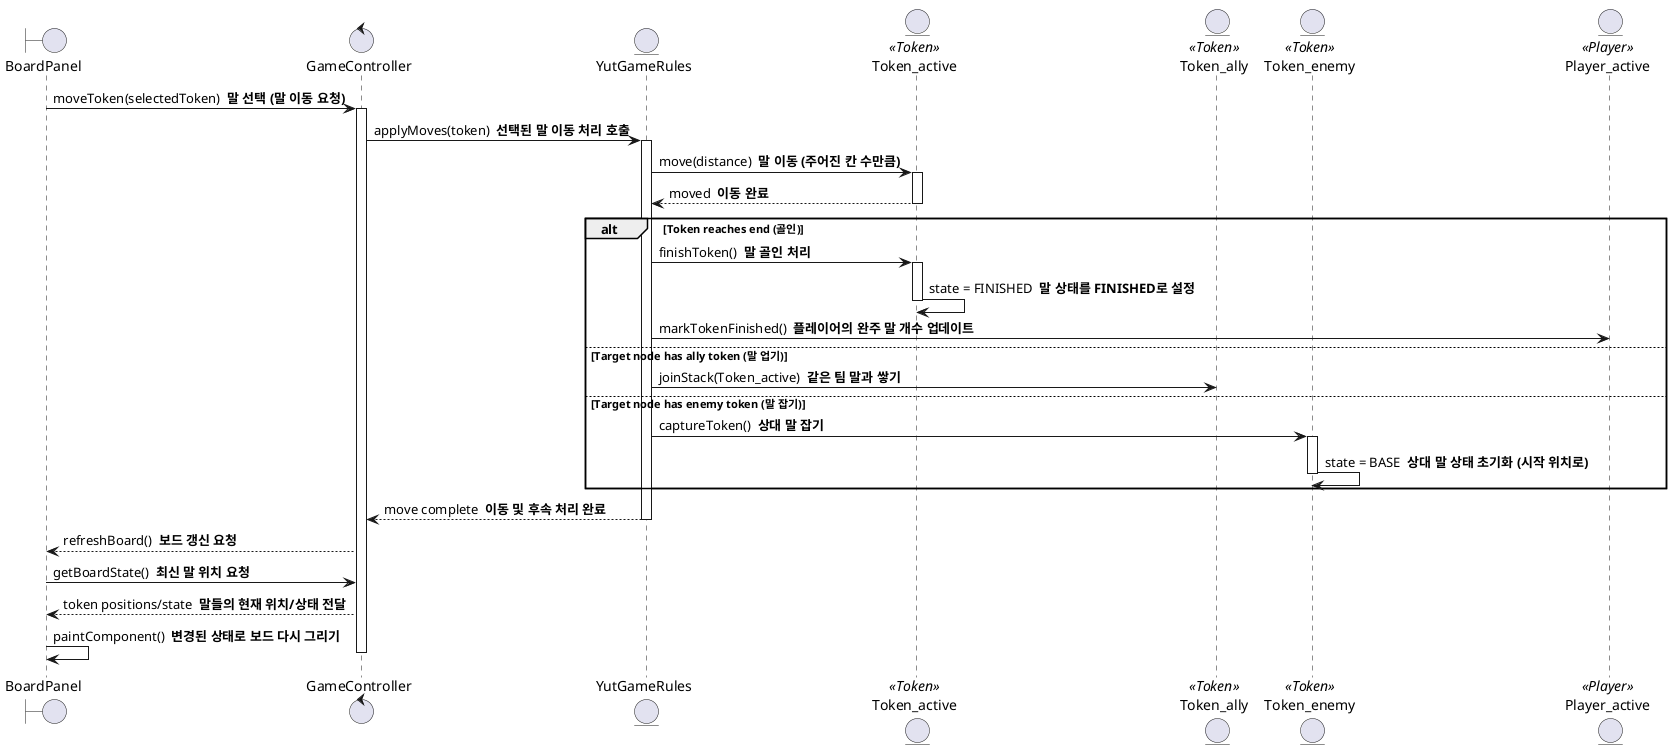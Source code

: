 @startuml
boundary BoardPanel
control GameController
entity YutGameRules
entity Token_active <<Token>>
entity Token_ally <<Token>>
entity Token_enemy <<Token>>
entity Player_active <<Player>>

BoardPanel -> GameController: moveToken(selectedToken)  **말 선택 (말 이동 요청)**
activate GameController

GameController -> YutGameRules: applyMoves(token)  **선택된 말 이동 처리 호출**
activate YutGameRules

YutGameRules -> Token_active: move(distance)  **말 이동 (주어진 칸 수만큼)**
activate Token_active
Token_active --> YutGameRules: moved  **이동 완료**
deactivate Token_active

alt **Token reaches end (골인)**
    YutGameRules -> Token_active: finishToken()  **말 골인 처리**
    activate Token_active
    Token_active -> Token_active: state = FINISHED  **말 상태를 FINISHED로 설정**
    deactivate Token_active
    YutGameRules -> Player_active: markTokenFinished()  **플레이어의 완주 말 개수 업데이트**
else **Target node has ally token (말 업기)**
    YutGameRules -> Token_ally: joinStack(Token_active)  **같은 팀 말과 쌓기**
else **Target node has enemy token (말 잡기)**
    YutGameRules -> Token_enemy: captureToken()  **상대 말 잡기**
    activate Token_enemy
    Token_enemy -> Token_enemy: state = BASE  **상대 말 상태 초기화 (시작 위치로)**
    deactivate Token_enemy
end
YutGameRules --> GameController: move complete  **이동 및 후속 처리 완료**
deactivate YutGameRules

GameController --> BoardPanel: refreshBoard()  **보드 갱신 요청**
BoardPanel -> GameController: getBoardState()  **최신 말 위치 요청**
GameController --> BoardPanel: token positions/state  **말들의 현재 위치/상태 전달**
BoardPanel -> BoardPanel: paintComponent()  **변경된 상태로 보드 다시 그리기**

deactivate GameController
@enduml
